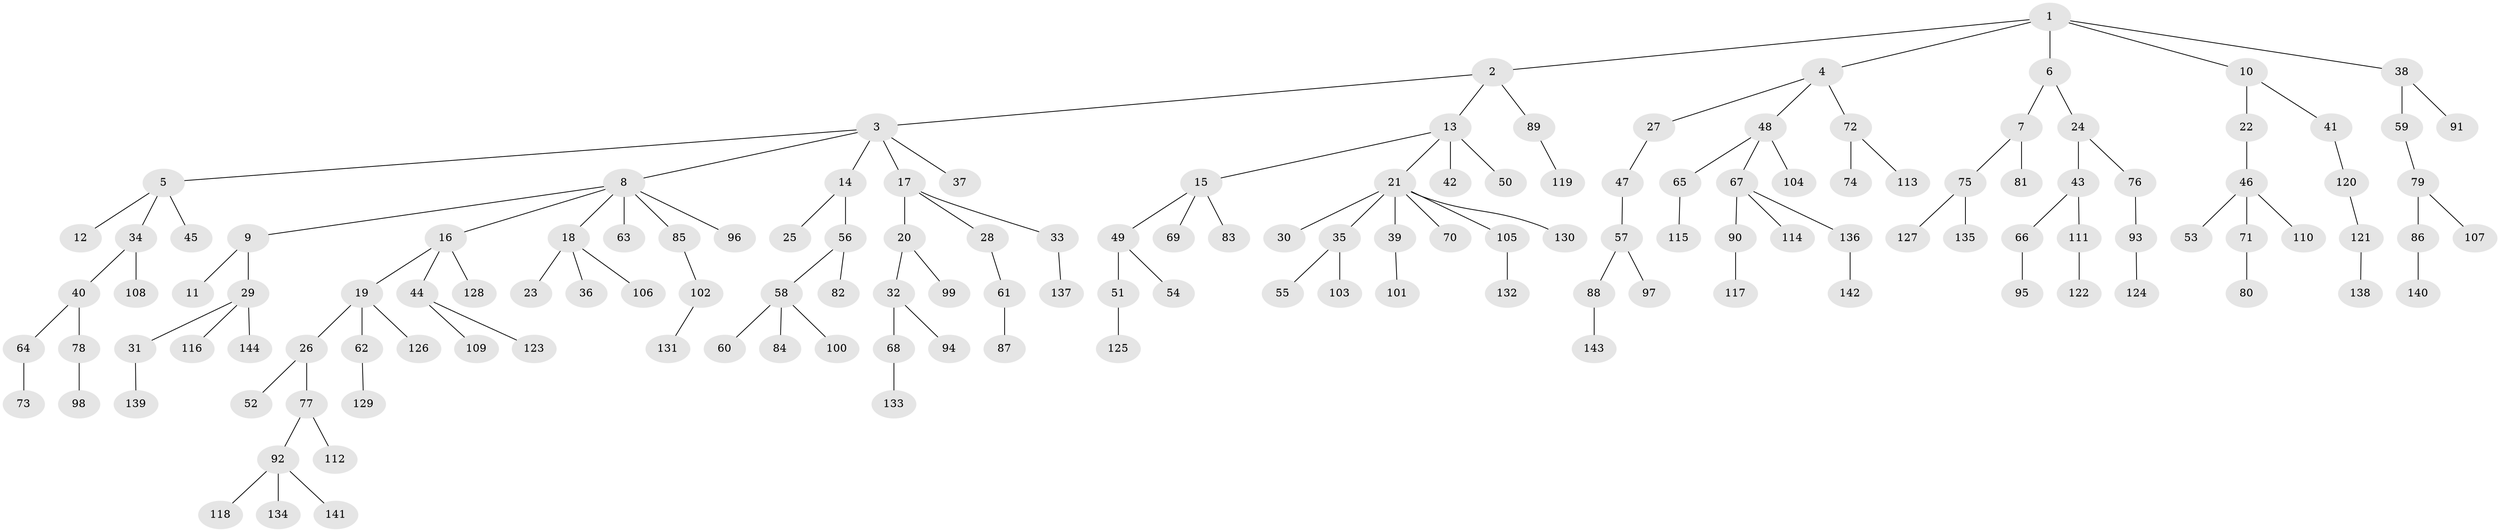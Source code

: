 // Generated by graph-tools (version 1.1) at 2025/11/02/27/25 16:11:25]
// undirected, 144 vertices, 143 edges
graph export_dot {
graph [start="1"]
  node [color=gray90,style=filled];
  1;
  2;
  3;
  4;
  5;
  6;
  7;
  8;
  9;
  10;
  11;
  12;
  13;
  14;
  15;
  16;
  17;
  18;
  19;
  20;
  21;
  22;
  23;
  24;
  25;
  26;
  27;
  28;
  29;
  30;
  31;
  32;
  33;
  34;
  35;
  36;
  37;
  38;
  39;
  40;
  41;
  42;
  43;
  44;
  45;
  46;
  47;
  48;
  49;
  50;
  51;
  52;
  53;
  54;
  55;
  56;
  57;
  58;
  59;
  60;
  61;
  62;
  63;
  64;
  65;
  66;
  67;
  68;
  69;
  70;
  71;
  72;
  73;
  74;
  75;
  76;
  77;
  78;
  79;
  80;
  81;
  82;
  83;
  84;
  85;
  86;
  87;
  88;
  89;
  90;
  91;
  92;
  93;
  94;
  95;
  96;
  97;
  98;
  99;
  100;
  101;
  102;
  103;
  104;
  105;
  106;
  107;
  108;
  109;
  110;
  111;
  112;
  113;
  114;
  115;
  116;
  117;
  118;
  119;
  120;
  121;
  122;
  123;
  124;
  125;
  126;
  127;
  128;
  129;
  130;
  131;
  132;
  133;
  134;
  135;
  136;
  137;
  138;
  139;
  140;
  141;
  142;
  143;
  144;
  1 -- 2;
  1 -- 4;
  1 -- 6;
  1 -- 10;
  1 -- 38;
  2 -- 3;
  2 -- 13;
  2 -- 89;
  3 -- 5;
  3 -- 8;
  3 -- 14;
  3 -- 17;
  3 -- 37;
  4 -- 27;
  4 -- 48;
  4 -- 72;
  5 -- 12;
  5 -- 34;
  5 -- 45;
  6 -- 7;
  6 -- 24;
  7 -- 75;
  7 -- 81;
  8 -- 9;
  8 -- 16;
  8 -- 18;
  8 -- 63;
  8 -- 85;
  8 -- 96;
  9 -- 11;
  9 -- 29;
  10 -- 22;
  10 -- 41;
  13 -- 15;
  13 -- 21;
  13 -- 42;
  13 -- 50;
  14 -- 25;
  14 -- 56;
  15 -- 49;
  15 -- 69;
  15 -- 83;
  16 -- 19;
  16 -- 44;
  16 -- 128;
  17 -- 20;
  17 -- 28;
  17 -- 33;
  18 -- 23;
  18 -- 36;
  18 -- 106;
  19 -- 26;
  19 -- 62;
  19 -- 126;
  20 -- 32;
  20 -- 99;
  21 -- 30;
  21 -- 35;
  21 -- 39;
  21 -- 70;
  21 -- 105;
  21 -- 130;
  22 -- 46;
  24 -- 43;
  24 -- 76;
  26 -- 52;
  26 -- 77;
  27 -- 47;
  28 -- 61;
  29 -- 31;
  29 -- 116;
  29 -- 144;
  31 -- 139;
  32 -- 68;
  32 -- 94;
  33 -- 137;
  34 -- 40;
  34 -- 108;
  35 -- 55;
  35 -- 103;
  38 -- 59;
  38 -- 91;
  39 -- 101;
  40 -- 64;
  40 -- 78;
  41 -- 120;
  43 -- 66;
  43 -- 111;
  44 -- 109;
  44 -- 123;
  46 -- 53;
  46 -- 71;
  46 -- 110;
  47 -- 57;
  48 -- 65;
  48 -- 67;
  48 -- 104;
  49 -- 51;
  49 -- 54;
  51 -- 125;
  56 -- 58;
  56 -- 82;
  57 -- 88;
  57 -- 97;
  58 -- 60;
  58 -- 84;
  58 -- 100;
  59 -- 79;
  61 -- 87;
  62 -- 129;
  64 -- 73;
  65 -- 115;
  66 -- 95;
  67 -- 90;
  67 -- 114;
  67 -- 136;
  68 -- 133;
  71 -- 80;
  72 -- 74;
  72 -- 113;
  75 -- 127;
  75 -- 135;
  76 -- 93;
  77 -- 92;
  77 -- 112;
  78 -- 98;
  79 -- 86;
  79 -- 107;
  85 -- 102;
  86 -- 140;
  88 -- 143;
  89 -- 119;
  90 -- 117;
  92 -- 118;
  92 -- 134;
  92 -- 141;
  93 -- 124;
  102 -- 131;
  105 -- 132;
  111 -- 122;
  120 -- 121;
  121 -- 138;
  136 -- 142;
}

